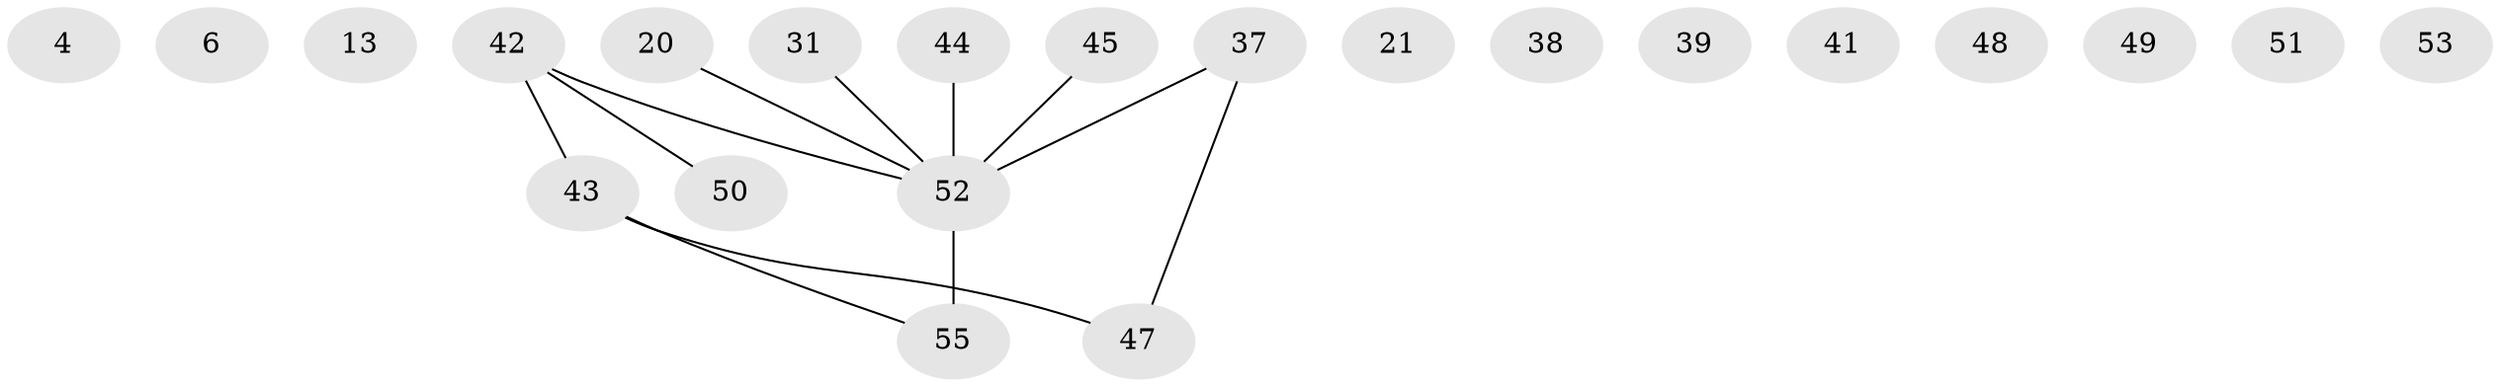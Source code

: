 // original degree distribution, {1: 0.2909090909090909, 2: 0.18181818181818182, 0: 0.14545454545454545, 3: 0.2, 4: 0.10909090909090909, 5: 0.05454545454545454, 6: 0.01818181818181818}
// Generated by graph-tools (version 1.1) at 2025/44/03/04/25 21:44:10]
// undirected, 22 vertices, 12 edges
graph export_dot {
graph [start="1"]
  node [color=gray90,style=filled];
  4;
  6;
  13;
  20;
  21;
  31 [super="+10"];
  37 [super="+12"];
  38;
  39;
  41;
  42 [super="+27+15"];
  43;
  44 [super="+19+23"];
  45;
  47 [super="+8+24+30+40"];
  48 [super="+18"];
  49 [super="+32"];
  50;
  51 [super="+22"];
  52 [super="+25+36+28+34"];
  53;
  55 [super="+54"];
  20 -- 52;
  31 -- 52;
  37 -- 47 [weight=2];
  37 -- 52 [weight=3];
  42 -- 43 [weight=2];
  42 -- 50;
  42 -- 52 [weight=3];
  43 -- 47 [weight=2];
  43 -- 55;
  44 -- 52 [weight=3];
  45 -- 52;
  52 -- 55 [weight=4];
}
